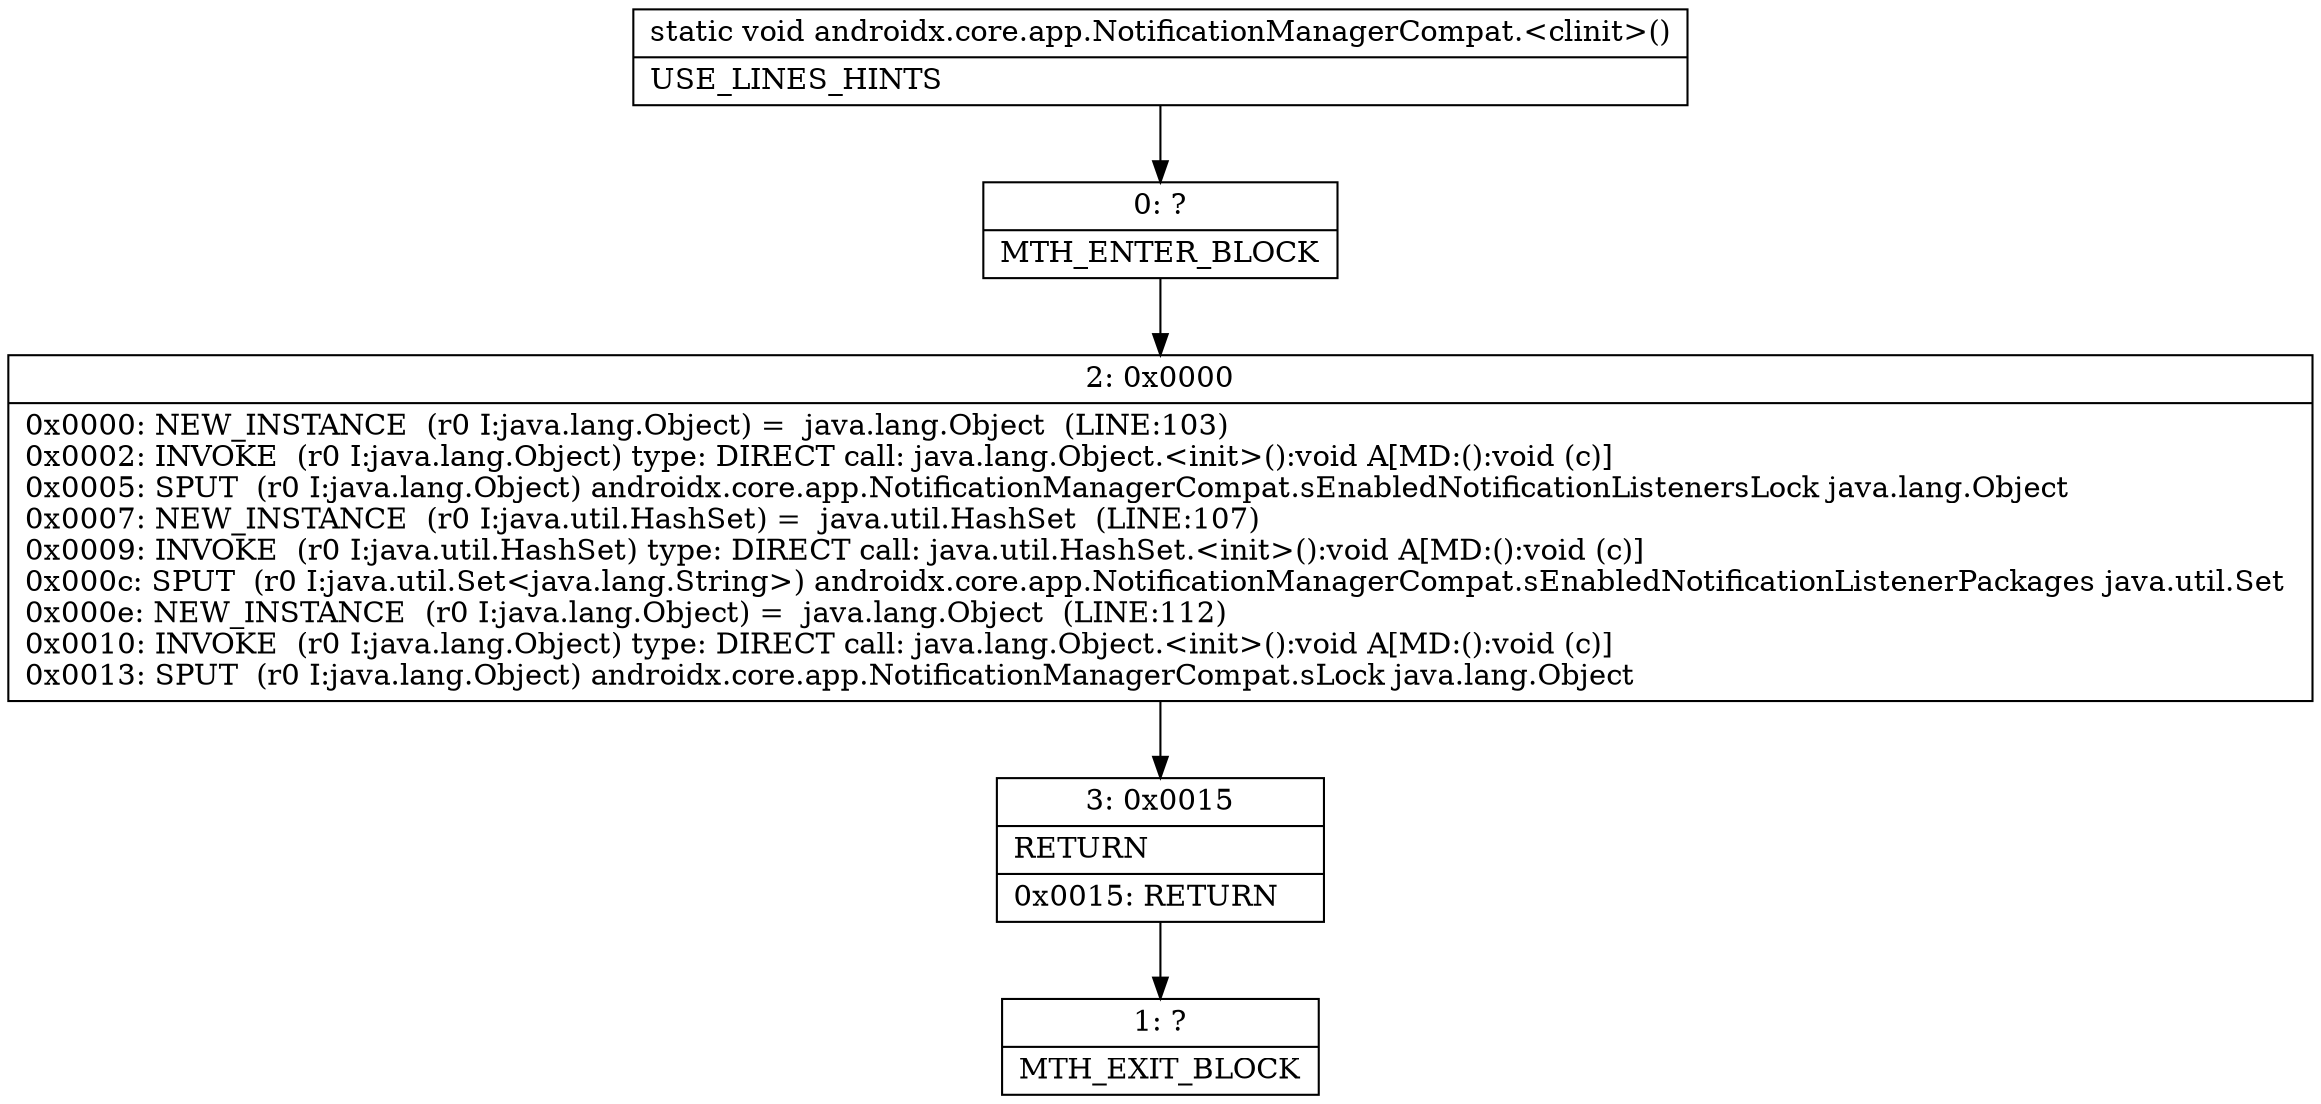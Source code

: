 digraph "CFG forandroidx.core.app.NotificationManagerCompat.\<clinit\>()V" {
Node_0 [shape=record,label="{0\:\ ?|MTH_ENTER_BLOCK\l}"];
Node_2 [shape=record,label="{2\:\ 0x0000|0x0000: NEW_INSTANCE  (r0 I:java.lang.Object) =  java.lang.Object  (LINE:103)\l0x0002: INVOKE  (r0 I:java.lang.Object) type: DIRECT call: java.lang.Object.\<init\>():void A[MD:():void (c)]\l0x0005: SPUT  (r0 I:java.lang.Object) androidx.core.app.NotificationManagerCompat.sEnabledNotificationListenersLock java.lang.Object \l0x0007: NEW_INSTANCE  (r0 I:java.util.HashSet) =  java.util.HashSet  (LINE:107)\l0x0009: INVOKE  (r0 I:java.util.HashSet) type: DIRECT call: java.util.HashSet.\<init\>():void A[MD:():void (c)]\l0x000c: SPUT  (r0 I:java.util.Set\<java.lang.String\>) androidx.core.app.NotificationManagerCompat.sEnabledNotificationListenerPackages java.util.Set \l0x000e: NEW_INSTANCE  (r0 I:java.lang.Object) =  java.lang.Object  (LINE:112)\l0x0010: INVOKE  (r0 I:java.lang.Object) type: DIRECT call: java.lang.Object.\<init\>():void A[MD:():void (c)]\l0x0013: SPUT  (r0 I:java.lang.Object) androidx.core.app.NotificationManagerCompat.sLock java.lang.Object \l}"];
Node_3 [shape=record,label="{3\:\ 0x0015|RETURN\l|0x0015: RETURN   \l}"];
Node_1 [shape=record,label="{1\:\ ?|MTH_EXIT_BLOCK\l}"];
MethodNode[shape=record,label="{static void androidx.core.app.NotificationManagerCompat.\<clinit\>()  | USE_LINES_HINTS\l}"];
MethodNode -> Node_0;Node_0 -> Node_2;
Node_2 -> Node_3;
Node_3 -> Node_1;
}

